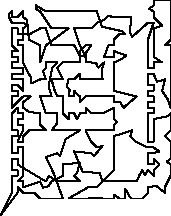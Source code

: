 unitsize(0.001cm);
// 58986.2
draw((200,400)--(200,500));
draw((200,500)--(200,600));
draw((200,600)--(200,700));
draw((200,700)--(300,700));
draw((300,700)--(300,800));
draw((300,800)--(200,800));
draw((200,800)--(200,900));
draw((200,900)--(200,1000));
draw((200,1000)--(300,1000));
draw((300,1000)--(300,900));
draw((300,900)--(800,600));
draw((800,600)--(850,700));
draw((850,700)--(1000,600));
draw((1000,600)--(1100,600));
draw((1100,600)--(1200,600));
draw((1200,600)--(1300,600));
draw((1300,600)--(1400,600));
draw((1400,600)--(1300,700));
draw((1300,700)--(1350,750));
draw((1350,750)--(1400,930));
draw((1400,930)--(1100,900));
draw((1100,900)--(1100,700));
draw((1100,700)--(900,600));
draw((900,600)--(850,520));
draw((850,520)--(750,490));
draw((750,490)--(700,600));
draw((700,600)--(400,500));
draw((400,500)--(400,600));
draw((400,600)--(300,600));
draw((300,600)--(400,700));
draw((400,700)--(400,800));
draw((400,800)--(400,900));
draw((400,900)--(400,1000));
draw((400,1000)--(400,1100));
draw((400,1100)--(400,1200));
draw((400,1200)--(300,1200));
draw((300,1200)--(300,1100));
draw((300,1100)--(200,1100));
draw((200,1100)--(200,1200));
draw((200,1200)--(200,1300));
draw((200,1300)--(200,1400));
draw((200,1400)--(300,1400));
draw((300,1400)--(300,1500));
draw((300,1500)--(200,1500));
draw((200,1500)--(200,1600));
draw((200,1600)--(200,1700));
draw((200,1700)--(200,1800));
draw((200,1800)--(300,1900));
draw((300,1900)--(300,1800));
draw((300,1800)--(400,1800));
draw((400,1800)--(400,1700));
draw((400,1700)--(300,1700));
draw((300,1700)--(300,1600));
draw((300,1600)--(400,1600));
draw((400,1600)--(400,1500));
draw((400,1500)--(300,1300));
draw((300,1300)--(400,1300));
draw((400,1300)--(400,1400));
draw((400,1400)--(500,1500));
draw((500,1500)--(700,1500));
draw((700,1500)--(800,1500));
draw((800,1500)--(700,1600));
draw((700,1600)--(700,1800));
draw((700,1800)--(500,1829));
draw((500,1829)--(400,1900));
draw((400,1900)--(400,2000));
draw((400,2000)--(530,2100));
draw((530,2100)--(400,2100));
draw((400,2100)--(300,2000));
draw((300,2000)--(200,1900));
draw((200,1900)--(200,2000));
draw((200,2000)--(200,2100));
draw((200,2100)--(300,2100));
draw((300,2100)--(300,2200));
draw((300,2200)--(200,2200));
draw((200,2200)--(200,2300));
draw((200,2300)--(300,2300));
draw((300,2300)--(400,2200));
draw((400,2200)--(400,2300));
draw((400,2300)--(400,2400));
draw((400,2400)--(300,2400));
draw((300,2400)--(200,2400));
draw((200,2400)--(200,2500));
draw((200,2500)--(300,2500));
draw((300,2500)--(400,2500));
draw((400,2500)--(400,2600));
draw((400,2600)--(300,2600));
draw((300,2600)--(200,2600));
draw((200,2600)--(200,2700));
draw((200,2700)--(300,2700));
draw((300,2700)--(300,2800));
draw((300,2800)--(200,2800));
draw((200,2800)--(200,2900));
draw((200,2900)--(300,2900));
draw((300,2900)--(200,3000));
draw((200,3000)--(200,3100));
draw((200,3100)--(200,3200));
draw((200,3200)--(200,3300));
draw((200,3300)--(300,3300));
draw((300,3300)--(300,3200));
draw((300,3200)--(520,3200));
draw((520,3200)--(700,3300));
draw((700,3300)--(800,3300));
draw((800,3300)--(900,3000));
draw((900,3000)--(1000,3000));
draw((1000,3000)--(1100,3000));
draw((1100,3000)--(1200,3000));
draw((1200,3000)--(1300,3000));
draw((1300,3000)--(1400,2820));
draw((1400,2820)--(1500,2800));
draw((1500,2800)--(1400,3000));
draw((1400,3000)--(1300,3300));
draw((1300,3300)--(1400,3300));
draw((1400,3300)--(1500,3300));
draw((1500,3300)--(1600,3300));
draw((1600,3300)--(1720,3409));
draw((1720,3409)--(1829,3450));
draw((1829,3450)--(1900,3520));
draw((1900,3520)--(2000,3500));
draw((2000,3500)--(2300,3500));
draw((2300,3500)--(2300,3400));
draw((2300,3400)--(2280,3250));
draw((2280,3250)--(2320,3150));
draw((2320,3150)--(2600,3400));
draw((2600,3400)--(2700,3400));
draw((2700,3400)--(2600,3100));
draw((2600,3100)--(2600,3000));
draw((2600,3000)--(2600,2900));
draw((2600,2900)--(2600,2800));
draw((2600,2800)--(2600,2700));
draw((2600,2700)--(2600,2600));
draw((2600,2600)--(2700,2600));
draw((2700,2600)--(2700,2700));
draw((2700,2700)--(2850,2700));
draw((2850,2700)--(2700,2800));
draw((2700,2800)--(2700,2900));
draw((2700,2900)--(2700,3000));
draw((2700,3000)--(2700,3100));
draw((2700,3100)--(2700,3200));
draw((2700,3200)--(2700,3300));
draw((2700,3300)--(2850,3350));
draw((2850,3350)--(2700,3500));
draw((2700,3500)--(2700,3600));
draw((2700,3600)--(2620,3650));
draw((2620,3650)--(2700,3700));
draw((2700,3700)--(2700,3800));
draw((2700,3800)--(3000,3800));
draw((3000,3800)--(3000,3700));
draw((3000,3700)--(3000,3600));
draw((3000,3600)--(3000,3500));
draw((3000,3500)--(3000,3400));
draw((3000,3400)--(3000,3300));
draw((3000,3300)--(3000,3200));
draw((3000,3200)--(3000,3100));
draw((3000,3100)--(2900,3000));
draw((2900,3000)--(3000,3000));
draw((3000,3000)--(3000,2900));
draw((3000,2900)--(3000,2800));
draw((3000,2800)--(3000,2700));
draw((3000,2700)--(3000,2600));
draw((3000,2600)--(3000,2500));
draw((3000,2500)--(3000,2300));
draw((3000,2300)--(3000,2200));
draw((3000,2200)--(3000,2100));
draw((3000,2100)--(3000,2000));
draw((3000,2000)--(3000,1900));
draw((3000,1900)--(2950,2050));
draw((2950,2050)--(2850,2200));
draw((2850,2200)--(2900,2400));
draw((2900,2400)--(2760,2360));
draw((2760,2360)--(2700,2500));
draw((2700,2500)--(2600,2500));
draw((2600,2500)--(2600,2400));
draw((2600,2400)--(2600,2300));
draw((2600,2300)--(2700,2300));
draw((2700,2300)--(2700,2200));
draw((2700,2200)--(2600,2200));
draw((2600,2200)--(2600,2100));
draw((2600,2100)--(2700,2100));
draw((2700,2100)--(2700,2000));
draw((2700,2000)--(2600,2000));
draw((2600,2000)--(2600,1900));
draw((2600,1900)--(2700,1900));
draw((2700,1900)--(2700,1800));
draw((2700,1800)--(2600,1800));
draw((2600,1800)--(2600,1700));
draw((2600,1700)--(2600,1600));
draw((2600,1600)--(2600,1500));
draw((2600,1500)--(2600,1400));
draw((2600,1400)--(2600,1300));
draw((2600,1300)--(2700,1300));
draw((2700,1300)--(2700,1400));
draw((2700,1400)--(2700,1500));
draw((2700,1500)--(2700,1600));
draw((2700,1600)--(2700,1700));
draw((2700,1700)--(2950,1750));
draw((2950,1750)--(3000,1800));
draw((3000,1800)--(3000,1700));
draw((3000,1700)--(3000,1600));
draw((3000,1600)--(3000,1500));
draw((3000,1500)--(2900,1400));
draw((2900,1400)--(3000,1300));
draw((3000,1300)--(3000,1200));
draw((3000,1200)--(3000,1100));
draw((3000,1100)--(3000,1000));
draw((3000,1000)--(2930,950));
draw((2930,950)--(3000,900));
draw((3000,900)--(3000,800));
draw((3000,800)--(3000,700));
draw((3000,700)--(2900,500));
draw((2900,500)--(2900,400));
draw((2900,400)--(2750,520));
draw((2750,520)--(2600,500));
draw((2600,500)--(2600,400));
draw((2600,400)--(2500,300));
draw((2500,300)--(2400,300));
draw((2400,300)--(2300,300));
draw((2300,300)--(2200,469));
draw((2200,469)--(2200,300));
draw((2200,300)--(2100,300));
draw((2100,300)--(2000,370));
draw((2000,370)--(2000,300));
draw((2000,300)--(1900,300));
draw((1900,300)--(1800,300));
draw((1800,300)--(1710,310));
draw((1710,310)--(1550,300));
draw((1550,300)--(1400,300));
draw((1400,300)--(1300,300));
draw((1300,300)--(1200,300));
draw((1200,300)--(1550,500));
draw((1550,500)--(1710,510));
draw((1710,510)--(2000,800));
draw((2000,800)--(2000,900));
draw((2000,900)--(2000,1000));
draw((2000,1000)--(2000,1100));
draw((2000,1100)--(2000,1200));
draw((2000,1200)--(2000,1300));
draw((2000,1300)--(2000,1400));
draw((2000,1400)--(2320,1500));
draw((2320,1500)--(2290,1400));
draw((2290,1400)--(2390,1300));
draw((2390,1300)--(2600,1200));
draw((2600,1200)--(2700,1200));
draw((2700,1200)--(2800,1130));
draw((2800,1130)--(2700,1100));
draw((2700,1100)--(2600,1100));
draw((2600,1100)--(2600,1000));
draw((2600,1000)--(2600,900));
draw((2600,900)--(2700,900));
draw((2700,900)--(2700,1000));
draw((2700,1000)--(2800,900));
draw((2800,900)--(2700,800));
draw((2700,800)--(2700,700));
draw((2700,700)--(2600,800));
draw((2600,800)--(2550,710));
draw((2550,710)--(2500,800));
draw((2500,800)--(2450,710));
draw((2450,710)--(2400,600));
draw((2400,600)--(2300,600));
draw((2300,600)--(2200,600));
draw((2200,600)--(2100,600));
draw((2100,600)--(2000,600));
draw((2000,600)--(1900,600));
draw((1900,600)--(1800,600));
draw((1800,600)--(1750,750));
draw((1750,750)--(1450,770));
draw((1450,770)--(1300,1130));
draw((1300,1130)--(1600,1100));
draw((1600,1100)--(1650,1050));
draw((1650,1050)--(1800,1230));
draw((1800,1230)--(1700,1200));
draw((1700,1200)--(1600,1300));
draw((1600,1300)--(1500,1500));
draw((1500,1500)--(1600,1500));
draw((1600,1500)--(1700,1500));
draw((1700,1500)--(1800,1500));
draw((1800,1500)--(2000,1500));
draw((2000,1500)--(2000,1600));
draw((2000,1600)--(2060,1650));
draw((2060,1650)--(2000,1700));
draw((2000,1700)--(2000,1800));
draw((2000,1800)--(2000,1900));
draw((2000,1900)--(1800,1800));
draw((1800,1800)--(1700,1800));
draw((1700,1800)--(1600,1800));
draw((1600,1800)--(1550,1850));
draw((1550,1850)--(1500,1900));
draw((1500,1900)--(1500,1800));
draw((1500,1800)--(1400,1800));
draw((1400,1800)--(1350,1700));
draw((1350,1700)--(1300,1800));
draw((1300,1800)--(1200,1800));
draw((1200,1800)--(1200,1700));
draw((1200,1700)--(1100,1800));
draw((1100,1800)--(1100,2100));
draw((1100,2100)--(1000,2100));
draw((1000,2100)--(950,2220));
draw((950,2220)--(900,2400));
draw((900,2400)--(1000,2400));
draw((1000,2400)--(1100,2400));
draw((1100,2400)--(1000,2600));
draw((1000,2600)--(1100,2700));
draw((1100,2700)--(1200,2700));
draw((1200,2700)--(1300,2700));
draw((1300,2700)--(1400,2700));
draw((1400,2700)--(1400,2900));
draw((1400,2900)--(1500,3000));
draw((1500,3000)--(1600,3000));
draw((1600,3000)--(1500,2860));
draw((1500,2860)--(1500,2700));
draw((1500,2700)--(1600,2700));
draw((1600,2700)--(1690,2680));
draw((1690,2680)--(1720,2610));
draw((1720,2610)--(1829,2700));
draw((1829,2700)--(1790,2580));
draw((1790,2580)--(1800,2400));
draw((1800,2400)--(1700,2400));
draw((1700,2400)--(1600,2400));
draw((1600,2400)--(1500,2400));
draw((1500,2400)--(1400,2400));
draw((1400,2400)--(1400,2500));
draw((1400,2500)--(1300,2400));
draw((1300,2400)--(1200,2400));
draw((1200,2400)--(1170,2280));
draw((1170,2280)--(1220,2210));
draw((1220,2210)--(1200,2100));
draw((1200,2100)--(1300,2100));
draw((1300,2100)--(1300,2200));
draw((1300,2200)--(1350,2140));
draw((1350,2140)--(1400,2100));
draw((1400,2100)--(1400,2000));
draw((1400,2000)--(1500,2100));
draw((1500,2100)--(1600,2100));
draw((1600,2100)--(1700,2100));
draw((1700,2100)--(1800,2100));
draw((1800,2100)--(2000,2100));
draw((2000,2100)--(2000,2000));
draw((2000,2000)--(2110,2000));
draw((2110,2000)--(2170,1900));
draw((2170,1900)--(2400,2100));
draw((2400,2100)--(2000,2200));
draw((2000,2200)--(2000,2300));
draw((2000,2300)--(2000,2400));
draw((2000,2400)--(2000,2500));
draw((2000,2500)--(2000,2600));
draw((2000,2600)--(2000,2700));
draw((2000,2700)--(2120,2750));
draw((2120,2750)--(2220,2820));
draw((2220,2820)--(2000,2900));
draw((2000,2900)--(2000,2800));
draw((2000,2800)--(1829,2800));
draw((1829,2800)--(1900,3000));
draw((1900,3000)--(2000,3000));
draw((2000,3000)--(2000,3100));
draw((2000,3100)--(2050,3150));
draw((2050,3150)--(2100,3200));
draw((2100,3200)--(2200,3200));
draw((2200,3200)--(2150,3250));
draw((2150,3250)--(1790,3330));
draw((1790,3330)--(1700,3600));
draw((1700,3600)--(1600,3600));
draw((1600,3600)--(1500,3600));
draw((1500,3600)--(1400,3600));
draw((1400,3600)--(1300,3600));
draw((1300,3600)--(1200,3600));
draw((1200,3600)--(1100,3600));
draw((1100,3600)--(1000,3600));
draw((1000,3600)--(900,3600));
draw((900,3600)--(800,3600));
draw((800,3600)--(620,3709));
draw((620,3709)--(620,3650));
draw((620,3650)--(700,3600));
draw((700,3600)--(900,3300));
draw((900,3300)--(1000,3300));
draw((1000,3300)--(1100,3300));
draw((1100,3300)--(1200,3300));
draw((1200,3300)--(800,3000));
draw((800,3000)--(700,2700));
draw((700,2700)--(700,3000));
draw((700,3000)--(500,3100));
draw((500,3100)--(469,3450));
draw((469,3450)--(400,3500));
draw((400,3500)--(400,3600));
draw((400,3600)--(300,3500));
draw((300,3500)--(200,3500));
draw((200,3500)--(200,3600));
draw((200,3600)--(150,3550));
draw((150,3550)--(150,3500));
draw((150,3500)--(200,3400));
draw((200,3400)--(300,3400));
draw((300,3400)--(400,3400));
draw((400,3400)--(469,3350));
draw((469,3350)--(400,3300));
draw((400,3300)--(400,3200));
draw((400,3200)--(400,3100));
draw((400,3100)--(300,3100));
draw((300,3100)--(300,3000));
draw((300,3000)--(400,3000));
draw((400,3000)--(400,2900));
draw((400,2900)--(400,2800));
draw((400,2800)--(400,2700));
draw((400,2700)--(469,2550));
draw((469,2550)--(540,2430));
draw((540,2430)--(540,2330));
draw((540,2330)--(700,2400));
draw((700,2400)--(800,2400));
draw((800,2400)--(750,2550));
draw((750,2550)--(800,2600));
draw((800,2600)--(800,2700));
draw((800,2700)--(900,2700));
draw((900,2700)--(1000,2700));
draw((1000,2700)--(910,2600));
draw((910,2600)--(850,2280));
draw((850,2280)--(900,2100));
draw((900,2100)--(800,2100));
draw((800,2100)--(700,2100));
draw((700,2100)--(800,1800));
draw((800,1800)--(900,1800));
draw((900,1800)--(1000,1800));
draw((1000,1800)--(1000,1629));
draw((1000,1629)--(900,1500));
draw((900,1500)--(1000,1500));
draw((1000,1500)--(1100,1500));
draw((1100,1500)--(1200,1500));
draw((1200,1500)--(1300,1500));
draw((1300,1500)--(1400,1500));
draw((1400,1500)--(1150,1350));
draw((1150,1350)--(1050,1050));
draw((1050,1050)--(1000,1100));
draw((1000,1100)--(800,1030));
draw((800,1030)--(939,740));
draw((939,740)--(1100,300));
draw((1100,300)--(1000,300));
draw((1000,300)--(900,300));
draw((900,300)--(800,300));
draw((800,300)--(700,300));
draw((700,300)--(600,400));
draw((600,400)--(400,400));
draw((400,400)--(300,500));
draw((300,500)--(300,400));
draw((300,400)--(0,0));
draw((0,0)--(200,400));

